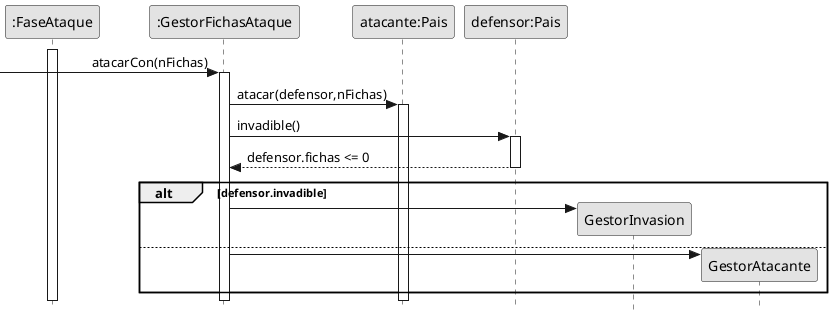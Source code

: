 @startuml Fases
skinparam monochrome true
skinparam style strictuml
skinparam classAttributeIconSize 0


participant FA as ":FaseAtaque"
participant GFA as ":GestorFichasAtaque"
participant atk as "atacante:Pais"
participant def as "defensor:Pais"

FA ++

[-> GFA ++: \t\t\t atacarCon(nFichas)

GFA -> atk ++: atacar(defensor,nFichas)

GFA -> def ++: invadible()
GFA <-- def --: defensor.fichas <= 0

alt defensor.invadible

GFA -> GestorInvasion **

else

GFA -> GestorAtacante **


end alt


@enduml